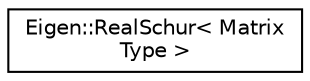 digraph "Graphical Class Hierarchy"
{
  edge [fontname="Helvetica",fontsize="10",labelfontname="Helvetica",labelfontsize="10"];
  node [fontname="Helvetica",fontsize="10",shape=record];
  rankdir="LR";
  Node1 [label="Eigen::RealSchur\< Matrix\lType \>",height=0.2,width=0.4,color="black", fillcolor="white", style="filled",URL="$class_eigen_1_1_real_schur.html"];
}
